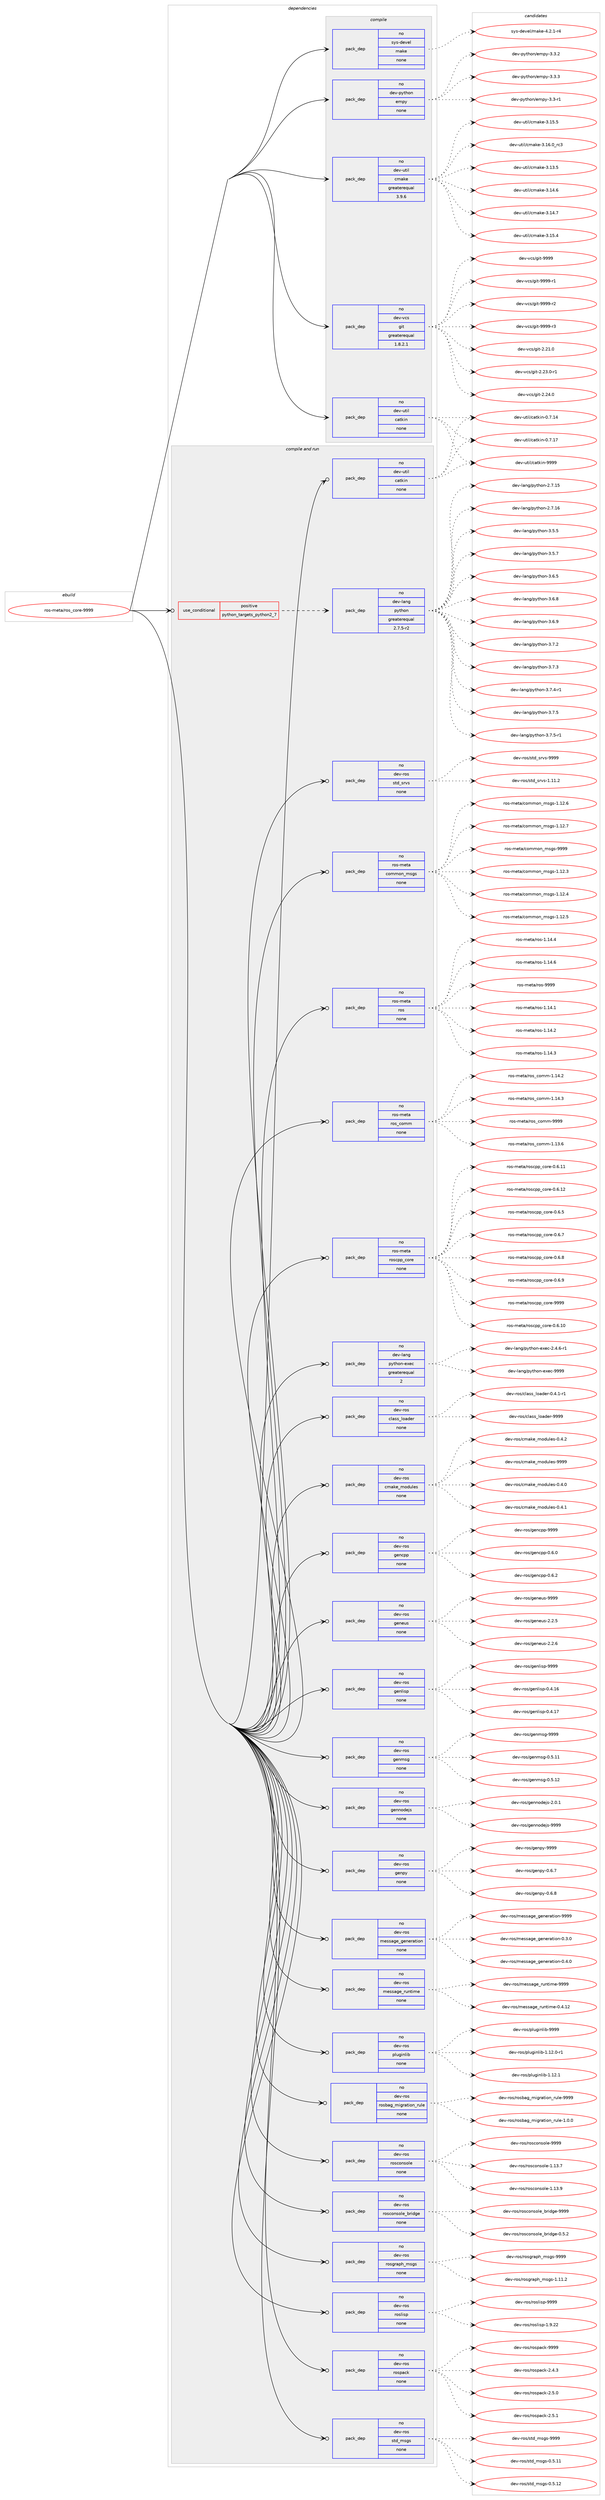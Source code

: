digraph prolog {

# *************
# Graph options
# *************

newrank=true;
concentrate=true;
compound=true;
graph [rankdir=LR,fontname=Helvetica,fontsize=10,ranksep=1.5];#, ranksep=2.5, nodesep=0.2];
edge  [arrowhead=vee];
node  [fontname=Helvetica,fontsize=10];

# **********
# The ebuild
# **********

subgraph cluster_leftcol {
color=gray;
rank=same;
label=<<i>ebuild</i>>;
id [label="ros-meta/ros_core-9999", color=red, width=4, href="../ros-meta/ros_core-9999.svg"];
}

# ****************
# The dependencies
# ****************

subgraph cluster_midcol {
color=gray;
label=<<i>dependencies</i>>;
subgraph cluster_compile {
fillcolor="#eeeeee";
style=filled;
label=<<i>compile</i>>;
subgraph pack626734 {
dependency848125 [label=<<TABLE BORDER="0" CELLBORDER="1" CELLSPACING="0" CELLPADDING="4" WIDTH="220"><TR><TD ROWSPAN="6" CELLPADDING="30">pack_dep</TD></TR><TR><TD WIDTH="110">no</TD></TR><TR><TD>dev-python</TD></TR><TR><TD>empy</TD></TR><TR><TD>none</TD></TR><TR><TD></TD></TR></TABLE>>, shape=none, color=blue];
}
id:e -> dependency848125:w [weight=20,style="solid",arrowhead="vee"];
subgraph pack626735 {
dependency848126 [label=<<TABLE BORDER="0" CELLBORDER="1" CELLSPACING="0" CELLPADDING="4" WIDTH="220"><TR><TD ROWSPAN="6" CELLPADDING="30">pack_dep</TD></TR><TR><TD WIDTH="110">no</TD></TR><TR><TD>dev-util</TD></TR><TR><TD>catkin</TD></TR><TR><TD>none</TD></TR><TR><TD></TD></TR></TABLE>>, shape=none, color=blue];
}
id:e -> dependency848126:w [weight=20,style="solid",arrowhead="vee"];
subgraph pack626736 {
dependency848127 [label=<<TABLE BORDER="0" CELLBORDER="1" CELLSPACING="0" CELLPADDING="4" WIDTH="220"><TR><TD ROWSPAN="6" CELLPADDING="30">pack_dep</TD></TR><TR><TD WIDTH="110">no</TD></TR><TR><TD>dev-util</TD></TR><TR><TD>cmake</TD></TR><TR><TD>greaterequal</TD></TR><TR><TD>3.9.6</TD></TR></TABLE>>, shape=none, color=blue];
}
id:e -> dependency848127:w [weight=20,style="solid",arrowhead="vee"];
subgraph pack626737 {
dependency848128 [label=<<TABLE BORDER="0" CELLBORDER="1" CELLSPACING="0" CELLPADDING="4" WIDTH="220"><TR><TD ROWSPAN="6" CELLPADDING="30">pack_dep</TD></TR><TR><TD WIDTH="110">no</TD></TR><TR><TD>dev-vcs</TD></TR><TR><TD>git</TD></TR><TR><TD>greaterequal</TD></TR><TR><TD>1.8.2.1</TD></TR></TABLE>>, shape=none, color=blue];
}
id:e -> dependency848128:w [weight=20,style="solid",arrowhead="vee"];
subgraph pack626738 {
dependency848129 [label=<<TABLE BORDER="0" CELLBORDER="1" CELLSPACING="0" CELLPADDING="4" WIDTH="220"><TR><TD ROWSPAN="6" CELLPADDING="30">pack_dep</TD></TR><TR><TD WIDTH="110">no</TD></TR><TR><TD>sys-devel</TD></TR><TR><TD>make</TD></TR><TR><TD>none</TD></TR><TR><TD></TD></TR></TABLE>>, shape=none, color=blue];
}
id:e -> dependency848129:w [weight=20,style="solid",arrowhead="vee"];
}
subgraph cluster_compileandrun {
fillcolor="#eeeeee";
style=filled;
label=<<i>compile and run</i>>;
subgraph cond206457 {
dependency848130 [label=<<TABLE BORDER="0" CELLBORDER="1" CELLSPACING="0" CELLPADDING="4"><TR><TD ROWSPAN="3" CELLPADDING="10">use_conditional</TD></TR><TR><TD>positive</TD></TR><TR><TD>python_targets_python2_7</TD></TR></TABLE>>, shape=none, color=red];
subgraph pack626739 {
dependency848131 [label=<<TABLE BORDER="0" CELLBORDER="1" CELLSPACING="0" CELLPADDING="4" WIDTH="220"><TR><TD ROWSPAN="6" CELLPADDING="30">pack_dep</TD></TR><TR><TD WIDTH="110">no</TD></TR><TR><TD>dev-lang</TD></TR><TR><TD>python</TD></TR><TR><TD>greaterequal</TD></TR><TR><TD>2.7.5-r2</TD></TR></TABLE>>, shape=none, color=blue];
}
dependency848130:e -> dependency848131:w [weight=20,style="dashed",arrowhead="vee"];
}
id:e -> dependency848130:w [weight=20,style="solid",arrowhead="odotvee"];
subgraph pack626740 {
dependency848132 [label=<<TABLE BORDER="0" CELLBORDER="1" CELLSPACING="0" CELLPADDING="4" WIDTH="220"><TR><TD ROWSPAN="6" CELLPADDING="30">pack_dep</TD></TR><TR><TD WIDTH="110">no</TD></TR><TR><TD>dev-lang</TD></TR><TR><TD>python-exec</TD></TR><TR><TD>greaterequal</TD></TR><TR><TD>2</TD></TR></TABLE>>, shape=none, color=blue];
}
id:e -> dependency848132:w [weight=20,style="solid",arrowhead="odotvee"];
subgraph pack626741 {
dependency848133 [label=<<TABLE BORDER="0" CELLBORDER="1" CELLSPACING="0" CELLPADDING="4" WIDTH="220"><TR><TD ROWSPAN="6" CELLPADDING="30">pack_dep</TD></TR><TR><TD WIDTH="110">no</TD></TR><TR><TD>dev-ros</TD></TR><TR><TD>class_loader</TD></TR><TR><TD>none</TD></TR><TR><TD></TD></TR></TABLE>>, shape=none, color=blue];
}
id:e -> dependency848133:w [weight=20,style="solid",arrowhead="odotvee"];
subgraph pack626742 {
dependency848134 [label=<<TABLE BORDER="0" CELLBORDER="1" CELLSPACING="0" CELLPADDING="4" WIDTH="220"><TR><TD ROWSPAN="6" CELLPADDING="30">pack_dep</TD></TR><TR><TD WIDTH="110">no</TD></TR><TR><TD>dev-ros</TD></TR><TR><TD>cmake_modules</TD></TR><TR><TD>none</TD></TR><TR><TD></TD></TR></TABLE>>, shape=none, color=blue];
}
id:e -> dependency848134:w [weight=20,style="solid",arrowhead="odotvee"];
subgraph pack626743 {
dependency848135 [label=<<TABLE BORDER="0" CELLBORDER="1" CELLSPACING="0" CELLPADDING="4" WIDTH="220"><TR><TD ROWSPAN="6" CELLPADDING="30">pack_dep</TD></TR><TR><TD WIDTH="110">no</TD></TR><TR><TD>dev-ros</TD></TR><TR><TD>gencpp</TD></TR><TR><TD>none</TD></TR><TR><TD></TD></TR></TABLE>>, shape=none, color=blue];
}
id:e -> dependency848135:w [weight=20,style="solid",arrowhead="odotvee"];
subgraph pack626744 {
dependency848136 [label=<<TABLE BORDER="0" CELLBORDER="1" CELLSPACING="0" CELLPADDING="4" WIDTH="220"><TR><TD ROWSPAN="6" CELLPADDING="30">pack_dep</TD></TR><TR><TD WIDTH="110">no</TD></TR><TR><TD>dev-ros</TD></TR><TR><TD>geneus</TD></TR><TR><TD>none</TD></TR><TR><TD></TD></TR></TABLE>>, shape=none, color=blue];
}
id:e -> dependency848136:w [weight=20,style="solid",arrowhead="odotvee"];
subgraph pack626745 {
dependency848137 [label=<<TABLE BORDER="0" CELLBORDER="1" CELLSPACING="0" CELLPADDING="4" WIDTH="220"><TR><TD ROWSPAN="6" CELLPADDING="30">pack_dep</TD></TR><TR><TD WIDTH="110">no</TD></TR><TR><TD>dev-ros</TD></TR><TR><TD>genlisp</TD></TR><TR><TD>none</TD></TR><TR><TD></TD></TR></TABLE>>, shape=none, color=blue];
}
id:e -> dependency848137:w [weight=20,style="solid",arrowhead="odotvee"];
subgraph pack626746 {
dependency848138 [label=<<TABLE BORDER="0" CELLBORDER="1" CELLSPACING="0" CELLPADDING="4" WIDTH="220"><TR><TD ROWSPAN="6" CELLPADDING="30">pack_dep</TD></TR><TR><TD WIDTH="110">no</TD></TR><TR><TD>dev-ros</TD></TR><TR><TD>genmsg</TD></TR><TR><TD>none</TD></TR><TR><TD></TD></TR></TABLE>>, shape=none, color=blue];
}
id:e -> dependency848138:w [weight=20,style="solid",arrowhead="odotvee"];
subgraph pack626747 {
dependency848139 [label=<<TABLE BORDER="0" CELLBORDER="1" CELLSPACING="0" CELLPADDING="4" WIDTH="220"><TR><TD ROWSPAN="6" CELLPADDING="30">pack_dep</TD></TR><TR><TD WIDTH="110">no</TD></TR><TR><TD>dev-ros</TD></TR><TR><TD>gennodejs</TD></TR><TR><TD>none</TD></TR><TR><TD></TD></TR></TABLE>>, shape=none, color=blue];
}
id:e -> dependency848139:w [weight=20,style="solid",arrowhead="odotvee"];
subgraph pack626748 {
dependency848140 [label=<<TABLE BORDER="0" CELLBORDER="1" CELLSPACING="0" CELLPADDING="4" WIDTH="220"><TR><TD ROWSPAN="6" CELLPADDING="30">pack_dep</TD></TR><TR><TD WIDTH="110">no</TD></TR><TR><TD>dev-ros</TD></TR><TR><TD>genpy</TD></TR><TR><TD>none</TD></TR><TR><TD></TD></TR></TABLE>>, shape=none, color=blue];
}
id:e -> dependency848140:w [weight=20,style="solid",arrowhead="odotvee"];
subgraph pack626749 {
dependency848141 [label=<<TABLE BORDER="0" CELLBORDER="1" CELLSPACING="0" CELLPADDING="4" WIDTH="220"><TR><TD ROWSPAN="6" CELLPADDING="30">pack_dep</TD></TR><TR><TD WIDTH="110">no</TD></TR><TR><TD>dev-ros</TD></TR><TR><TD>message_generation</TD></TR><TR><TD>none</TD></TR><TR><TD></TD></TR></TABLE>>, shape=none, color=blue];
}
id:e -> dependency848141:w [weight=20,style="solid",arrowhead="odotvee"];
subgraph pack626750 {
dependency848142 [label=<<TABLE BORDER="0" CELLBORDER="1" CELLSPACING="0" CELLPADDING="4" WIDTH="220"><TR><TD ROWSPAN="6" CELLPADDING="30">pack_dep</TD></TR><TR><TD WIDTH="110">no</TD></TR><TR><TD>dev-ros</TD></TR><TR><TD>message_runtime</TD></TR><TR><TD>none</TD></TR><TR><TD></TD></TR></TABLE>>, shape=none, color=blue];
}
id:e -> dependency848142:w [weight=20,style="solid",arrowhead="odotvee"];
subgraph pack626751 {
dependency848143 [label=<<TABLE BORDER="0" CELLBORDER="1" CELLSPACING="0" CELLPADDING="4" WIDTH="220"><TR><TD ROWSPAN="6" CELLPADDING="30">pack_dep</TD></TR><TR><TD WIDTH="110">no</TD></TR><TR><TD>dev-ros</TD></TR><TR><TD>pluginlib</TD></TR><TR><TD>none</TD></TR><TR><TD></TD></TR></TABLE>>, shape=none, color=blue];
}
id:e -> dependency848143:w [weight=20,style="solid",arrowhead="odotvee"];
subgraph pack626752 {
dependency848144 [label=<<TABLE BORDER="0" CELLBORDER="1" CELLSPACING="0" CELLPADDING="4" WIDTH="220"><TR><TD ROWSPAN="6" CELLPADDING="30">pack_dep</TD></TR><TR><TD WIDTH="110">no</TD></TR><TR><TD>dev-ros</TD></TR><TR><TD>rosbag_migration_rule</TD></TR><TR><TD>none</TD></TR><TR><TD></TD></TR></TABLE>>, shape=none, color=blue];
}
id:e -> dependency848144:w [weight=20,style="solid",arrowhead="odotvee"];
subgraph pack626753 {
dependency848145 [label=<<TABLE BORDER="0" CELLBORDER="1" CELLSPACING="0" CELLPADDING="4" WIDTH="220"><TR><TD ROWSPAN="6" CELLPADDING="30">pack_dep</TD></TR><TR><TD WIDTH="110">no</TD></TR><TR><TD>dev-ros</TD></TR><TR><TD>rosconsole</TD></TR><TR><TD>none</TD></TR><TR><TD></TD></TR></TABLE>>, shape=none, color=blue];
}
id:e -> dependency848145:w [weight=20,style="solid",arrowhead="odotvee"];
subgraph pack626754 {
dependency848146 [label=<<TABLE BORDER="0" CELLBORDER="1" CELLSPACING="0" CELLPADDING="4" WIDTH="220"><TR><TD ROWSPAN="6" CELLPADDING="30">pack_dep</TD></TR><TR><TD WIDTH="110">no</TD></TR><TR><TD>dev-ros</TD></TR><TR><TD>rosconsole_bridge</TD></TR><TR><TD>none</TD></TR><TR><TD></TD></TR></TABLE>>, shape=none, color=blue];
}
id:e -> dependency848146:w [weight=20,style="solid",arrowhead="odotvee"];
subgraph pack626755 {
dependency848147 [label=<<TABLE BORDER="0" CELLBORDER="1" CELLSPACING="0" CELLPADDING="4" WIDTH="220"><TR><TD ROWSPAN="6" CELLPADDING="30">pack_dep</TD></TR><TR><TD WIDTH="110">no</TD></TR><TR><TD>dev-ros</TD></TR><TR><TD>rosgraph_msgs</TD></TR><TR><TD>none</TD></TR><TR><TD></TD></TR></TABLE>>, shape=none, color=blue];
}
id:e -> dependency848147:w [weight=20,style="solid",arrowhead="odotvee"];
subgraph pack626756 {
dependency848148 [label=<<TABLE BORDER="0" CELLBORDER="1" CELLSPACING="0" CELLPADDING="4" WIDTH="220"><TR><TD ROWSPAN="6" CELLPADDING="30">pack_dep</TD></TR><TR><TD WIDTH="110">no</TD></TR><TR><TD>dev-ros</TD></TR><TR><TD>roslisp</TD></TR><TR><TD>none</TD></TR><TR><TD></TD></TR></TABLE>>, shape=none, color=blue];
}
id:e -> dependency848148:w [weight=20,style="solid",arrowhead="odotvee"];
subgraph pack626757 {
dependency848149 [label=<<TABLE BORDER="0" CELLBORDER="1" CELLSPACING="0" CELLPADDING="4" WIDTH="220"><TR><TD ROWSPAN="6" CELLPADDING="30">pack_dep</TD></TR><TR><TD WIDTH="110">no</TD></TR><TR><TD>dev-ros</TD></TR><TR><TD>rospack</TD></TR><TR><TD>none</TD></TR><TR><TD></TD></TR></TABLE>>, shape=none, color=blue];
}
id:e -> dependency848149:w [weight=20,style="solid",arrowhead="odotvee"];
subgraph pack626758 {
dependency848150 [label=<<TABLE BORDER="0" CELLBORDER="1" CELLSPACING="0" CELLPADDING="4" WIDTH="220"><TR><TD ROWSPAN="6" CELLPADDING="30">pack_dep</TD></TR><TR><TD WIDTH="110">no</TD></TR><TR><TD>dev-ros</TD></TR><TR><TD>std_msgs</TD></TR><TR><TD>none</TD></TR><TR><TD></TD></TR></TABLE>>, shape=none, color=blue];
}
id:e -> dependency848150:w [weight=20,style="solid",arrowhead="odotvee"];
subgraph pack626759 {
dependency848151 [label=<<TABLE BORDER="0" CELLBORDER="1" CELLSPACING="0" CELLPADDING="4" WIDTH="220"><TR><TD ROWSPAN="6" CELLPADDING="30">pack_dep</TD></TR><TR><TD WIDTH="110">no</TD></TR><TR><TD>dev-ros</TD></TR><TR><TD>std_srvs</TD></TR><TR><TD>none</TD></TR><TR><TD></TD></TR></TABLE>>, shape=none, color=blue];
}
id:e -> dependency848151:w [weight=20,style="solid",arrowhead="odotvee"];
subgraph pack626760 {
dependency848152 [label=<<TABLE BORDER="0" CELLBORDER="1" CELLSPACING="0" CELLPADDING="4" WIDTH="220"><TR><TD ROWSPAN="6" CELLPADDING="30">pack_dep</TD></TR><TR><TD WIDTH="110">no</TD></TR><TR><TD>dev-util</TD></TR><TR><TD>catkin</TD></TR><TR><TD>none</TD></TR><TR><TD></TD></TR></TABLE>>, shape=none, color=blue];
}
id:e -> dependency848152:w [weight=20,style="solid",arrowhead="odotvee"];
subgraph pack626761 {
dependency848153 [label=<<TABLE BORDER="0" CELLBORDER="1" CELLSPACING="0" CELLPADDING="4" WIDTH="220"><TR><TD ROWSPAN="6" CELLPADDING="30">pack_dep</TD></TR><TR><TD WIDTH="110">no</TD></TR><TR><TD>ros-meta</TD></TR><TR><TD>common_msgs</TD></TR><TR><TD>none</TD></TR><TR><TD></TD></TR></TABLE>>, shape=none, color=blue];
}
id:e -> dependency848153:w [weight=20,style="solid",arrowhead="odotvee"];
subgraph pack626762 {
dependency848154 [label=<<TABLE BORDER="0" CELLBORDER="1" CELLSPACING="0" CELLPADDING="4" WIDTH="220"><TR><TD ROWSPAN="6" CELLPADDING="30">pack_dep</TD></TR><TR><TD WIDTH="110">no</TD></TR><TR><TD>ros-meta</TD></TR><TR><TD>ros</TD></TR><TR><TD>none</TD></TR><TR><TD></TD></TR></TABLE>>, shape=none, color=blue];
}
id:e -> dependency848154:w [weight=20,style="solid",arrowhead="odotvee"];
subgraph pack626763 {
dependency848155 [label=<<TABLE BORDER="0" CELLBORDER="1" CELLSPACING="0" CELLPADDING="4" WIDTH="220"><TR><TD ROWSPAN="6" CELLPADDING="30">pack_dep</TD></TR><TR><TD WIDTH="110">no</TD></TR><TR><TD>ros-meta</TD></TR><TR><TD>ros_comm</TD></TR><TR><TD>none</TD></TR><TR><TD></TD></TR></TABLE>>, shape=none, color=blue];
}
id:e -> dependency848155:w [weight=20,style="solid",arrowhead="odotvee"];
subgraph pack626764 {
dependency848156 [label=<<TABLE BORDER="0" CELLBORDER="1" CELLSPACING="0" CELLPADDING="4" WIDTH="220"><TR><TD ROWSPAN="6" CELLPADDING="30">pack_dep</TD></TR><TR><TD WIDTH="110">no</TD></TR><TR><TD>ros-meta</TD></TR><TR><TD>roscpp_core</TD></TR><TR><TD>none</TD></TR><TR><TD></TD></TR></TABLE>>, shape=none, color=blue];
}
id:e -> dependency848156:w [weight=20,style="solid",arrowhead="odotvee"];
}
subgraph cluster_run {
fillcolor="#eeeeee";
style=filled;
label=<<i>run</i>>;
}
}

# **************
# The candidates
# **************

subgraph cluster_choices {
rank=same;
color=gray;
label=<<i>candidates</i>>;

subgraph choice626734 {
color=black;
nodesep=1;
choice1001011184511212111610411111047101109112121455146514511449 [label="dev-python/empy-3.3-r1", color=red, width=4,href="../dev-python/empy-3.3-r1.svg"];
choice1001011184511212111610411111047101109112121455146514650 [label="dev-python/empy-3.3.2", color=red, width=4,href="../dev-python/empy-3.3.2.svg"];
choice1001011184511212111610411111047101109112121455146514651 [label="dev-python/empy-3.3.3", color=red, width=4,href="../dev-python/empy-3.3.3.svg"];
dependency848125:e -> choice1001011184511212111610411111047101109112121455146514511449:w [style=dotted,weight="100"];
dependency848125:e -> choice1001011184511212111610411111047101109112121455146514650:w [style=dotted,weight="100"];
dependency848125:e -> choice1001011184511212111610411111047101109112121455146514651:w [style=dotted,weight="100"];
}
subgraph choice626735 {
color=black;
nodesep=1;
choice1001011184511711610510847999711610710511045484655464952 [label="dev-util/catkin-0.7.14", color=red, width=4,href="../dev-util/catkin-0.7.14.svg"];
choice1001011184511711610510847999711610710511045484655464955 [label="dev-util/catkin-0.7.17", color=red, width=4,href="../dev-util/catkin-0.7.17.svg"];
choice100101118451171161051084799971161071051104557575757 [label="dev-util/catkin-9999", color=red, width=4,href="../dev-util/catkin-9999.svg"];
dependency848126:e -> choice1001011184511711610510847999711610710511045484655464952:w [style=dotted,weight="100"];
dependency848126:e -> choice1001011184511711610510847999711610710511045484655464955:w [style=dotted,weight="100"];
dependency848126:e -> choice100101118451171161051084799971161071051104557575757:w [style=dotted,weight="100"];
}
subgraph choice626736 {
color=black;
nodesep=1;
choice1001011184511711610510847991099710710145514649514653 [label="dev-util/cmake-3.13.5", color=red, width=4,href="../dev-util/cmake-3.13.5.svg"];
choice1001011184511711610510847991099710710145514649524654 [label="dev-util/cmake-3.14.6", color=red, width=4,href="../dev-util/cmake-3.14.6.svg"];
choice1001011184511711610510847991099710710145514649524655 [label="dev-util/cmake-3.14.7", color=red, width=4,href="../dev-util/cmake-3.14.7.svg"];
choice1001011184511711610510847991099710710145514649534652 [label="dev-util/cmake-3.15.4", color=red, width=4,href="../dev-util/cmake-3.15.4.svg"];
choice1001011184511711610510847991099710710145514649534653 [label="dev-util/cmake-3.15.5", color=red, width=4,href="../dev-util/cmake-3.15.5.svg"];
choice1001011184511711610510847991099710710145514649544648951149951 [label="dev-util/cmake-3.16.0_rc3", color=red, width=4,href="../dev-util/cmake-3.16.0_rc3.svg"];
dependency848127:e -> choice1001011184511711610510847991099710710145514649514653:w [style=dotted,weight="100"];
dependency848127:e -> choice1001011184511711610510847991099710710145514649524654:w [style=dotted,weight="100"];
dependency848127:e -> choice1001011184511711610510847991099710710145514649524655:w [style=dotted,weight="100"];
dependency848127:e -> choice1001011184511711610510847991099710710145514649534652:w [style=dotted,weight="100"];
dependency848127:e -> choice1001011184511711610510847991099710710145514649534653:w [style=dotted,weight="100"];
dependency848127:e -> choice1001011184511711610510847991099710710145514649544648951149951:w [style=dotted,weight="100"];
}
subgraph choice626737 {
color=black;
nodesep=1;
choice10010111845118991154710310511645504650494648 [label="dev-vcs/git-2.21.0", color=red, width=4,href="../dev-vcs/git-2.21.0.svg"];
choice100101118451189911547103105116455046505146484511449 [label="dev-vcs/git-2.23.0-r1", color=red, width=4,href="../dev-vcs/git-2.23.0-r1.svg"];
choice10010111845118991154710310511645504650524648 [label="dev-vcs/git-2.24.0", color=red, width=4,href="../dev-vcs/git-2.24.0.svg"];
choice1001011184511899115471031051164557575757 [label="dev-vcs/git-9999", color=red, width=4,href="../dev-vcs/git-9999.svg"];
choice10010111845118991154710310511645575757574511449 [label="dev-vcs/git-9999-r1", color=red, width=4,href="../dev-vcs/git-9999-r1.svg"];
choice10010111845118991154710310511645575757574511450 [label="dev-vcs/git-9999-r2", color=red, width=4,href="../dev-vcs/git-9999-r2.svg"];
choice10010111845118991154710310511645575757574511451 [label="dev-vcs/git-9999-r3", color=red, width=4,href="../dev-vcs/git-9999-r3.svg"];
dependency848128:e -> choice10010111845118991154710310511645504650494648:w [style=dotted,weight="100"];
dependency848128:e -> choice100101118451189911547103105116455046505146484511449:w [style=dotted,weight="100"];
dependency848128:e -> choice10010111845118991154710310511645504650524648:w [style=dotted,weight="100"];
dependency848128:e -> choice1001011184511899115471031051164557575757:w [style=dotted,weight="100"];
dependency848128:e -> choice10010111845118991154710310511645575757574511449:w [style=dotted,weight="100"];
dependency848128:e -> choice10010111845118991154710310511645575757574511450:w [style=dotted,weight="100"];
dependency848128:e -> choice10010111845118991154710310511645575757574511451:w [style=dotted,weight="100"];
}
subgraph choice626738 {
color=black;
nodesep=1;
choice1151211154510010111810110847109971071014552465046494511452 [label="sys-devel/make-4.2.1-r4", color=red, width=4,href="../sys-devel/make-4.2.1-r4.svg"];
dependency848129:e -> choice1151211154510010111810110847109971071014552465046494511452:w [style=dotted,weight="100"];
}
subgraph choice626739 {
color=black;
nodesep=1;
choice10010111845108971101034711212111610411111045504655464953 [label="dev-lang/python-2.7.15", color=red, width=4,href="../dev-lang/python-2.7.15.svg"];
choice10010111845108971101034711212111610411111045504655464954 [label="dev-lang/python-2.7.16", color=red, width=4,href="../dev-lang/python-2.7.16.svg"];
choice100101118451089711010347112121116104111110455146534653 [label="dev-lang/python-3.5.5", color=red, width=4,href="../dev-lang/python-3.5.5.svg"];
choice100101118451089711010347112121116104111110455146534655 [label="dev-lang/python-3.5.7", color=red, width=4,href="../dev-lang/python-3.5.7.svg"];
choice100101118451089711010347112121116104111110455146544653 [label="dev-lang/python-3.6.5", color=red, width=4,href="../dev-lang/python-3.6.5.svg"];
choice100101118451089711010347112121116104111110455146544656 [label="dev-lang/python-3.6.8", color=red, width=4,href="../dev-lang/python-3.6.8.svg"];
choice100101118451089711010347112121116104111110455146544657 [label="dev-lang/python-3.6.9", color=red, width=4,href="../dev-lang/python-3.6.9.svg"];
choice100101118451089711010347112121116104111110455146554650 [label="dev-lang/python-3.7.2", color=red, width=4,href="../dev-lang/python-3.7.2.svg"];
choice100101118451089711010347112121116104111110455146554651 [label="dev-lang/python-3.7.3", color=red, width=4,href="../dev-lang/python-3.7.3.svg"];
choice1001011184510897110103471121211161041111104551465546524511449 [label="dev-lang/python-3.7.4-r1", color=red, width=4,href="../dev-lang/python-3.7.4-r1.svg"];
choice100101118451089711010347112121116104111110455146554653 [label="dev-lang/python-3.7.5", color=red, width=4,href="../dev-lang/python-3.7.5.svg"];
choice1001011184510897110103471121211161041111104551465546534511449 [label="dev-lang/python-3.7.5-r1", color=red, width=4,href="../dev-lang/python-3.7.5-r1.svg"];
dependency848131:e -> choice10010111845108971101034711212111610411111045504655464953:w [style=dotted,weight="100"];
dependency848131:e -> choice10010111845108971101034711212111610411111045504655464954:w [style=dotted,weight="100"];
dependency848131:e -> choice100101118451089711010347112121116104111110455146534653:w [style=dotted,weight="100"];
dependency848131:e -> choice100101118451089711010347112121116104111110455146534655:w [style=dotted,weight="100"];
dependency848131:e -> choice100101118451089711010347112121116104111110455146544653:w [style=dotted,weight="100"];
dependency848131:e -> choice100101118451089711010347112121116104111110455146544656:w [style=dotted,weight="100"];
dependency848131:e -> choice100101118451089711010347112121116104111110455146544657:w [style=dotted,weight="100"];
dependency848131:e -> choice100101118451089711010347112121116104111110455146554650:w [style=dotted,weight="100"];
dependency848131:e -> choice100101118451089711010347112121116104111110455146554651:w [style=dotted,weight="100"];
dependency848131:e -> choice1001011184510897110103471121211161041111104551465546524511449:w [style=dotted,weight="100"];
dependency848131:e -> choice100101118451089711010347112121116104111110455146554653:w [style=dotted,weight="100"];
dependency848131:e -> choice1001011184510897110103471121211161041111104551465546534511449:w [style=dotted,weight="100"];
}
subgraph choice626740 {
color=black;
nodesep=1;
choice10010111845108971101034711212111610411111045101120101994550465246544511449 [label="dev-lang/python-exec-2.4.6-r1", color=red, width=4,href="../dev-lang/python-exec-2.4.6-r1.svg"];
choice10010111845108971101034711212111610411111045101120101994557575757 [label="dev-lang/python-exec-9999", color=red, width=4,href="../dev-lang/python-exec-9999.svg"];
dependency848132:e -> choice10010111845108971101034711212111610411111045101120101994550465246544511449:w [style=dotted,weight="100"];
dependency848132:e -> choice10010111845108971101034711212111610411111045101120101994557575757:w [style=dotted,weight="100"];
}
subgraph choice626741 {
color=black;
nodesep=1;
choice1001011184511411111547991089711511595108111971001011144548465246494511449 [label="dev-ros/class_loader-0.4.1-r1", color=red, width=4,href="../dev-ros/class_loader-0.4.1-r1.svg"];
choice1001011184511411111547991089711511595108111971001011144557575757 [label="dev-ros/class_loader-9999", color=red, width=4,href="../dev-ros/class_loader-9999.svg"];
dependency848133:e -> choice1001011184511411111547991089711511595108111971001011144548465246494511449:w [style=dotted,weight="100"];
dependency848133:e -> choice1001011184511411111547991089711511595108111971001011144557575757:w [style=dotted,weight="100"];
}
subgraph choice626742 {
color=black;
nodesep=1;
choice1001011184511411111547991099710710195109111100117108101115454846524648 [label="dev-ros/cmake_modules-0.4.0", color=red, width=4,href="../dev-ros/cmake_modules-0.4.0.svg"];
choice1001011184511411111547991099710710195109111100117108101115454846524649 [label="dev-ros/cmake_modules-0.4.1", color=red, width=4,href="../dev-ros/cmake_modules-0.4.1.svg"];
choice1001011184511411111547991099710710195109111100117108101115454846524650 [label="dev-ros/cmake_modules-0.4.2", color=red, width=4,href="../dev-ros/cmake_modules-0.4.2.svg"];
choice10010111845114111115479910997107101951091111001171081011154557575757 [label="dev-ros/cmake_modules-9999", color=red, width=4,href="../dev-ros/cmake_modules-9999.svg"];
dependency848134:e -> choice1001011184511411111547991099710710195109111100117108101115454846524648:w [style=dotted,weight="100"];
dependency848134:e -> choice1001011184511411111547991099710710195109111100117108101115454846524649:w [style=dotted,weight="100"];
dependency848134:e -> choice1001011184511411111547991099710710195109111100117108101115454846524650:w [style=dotted,weight="100"];
dependency848134:e -> choice10010111845114111115479910997107101951091111001171081011154557575757:w [style=dotted,weight="100"];
}
subgraph choice626743 {
color=black;
nodesep=1;
choice100101118451141111154710310111099112112454846544648 [label="dev-ros/gencpp-0.6.0", color=red, width=4,href="../dev-ros/gencpp-0.6.0.svg"];
choice100101118451141111154710310111099112112454846544650 [label="dev-ros/gencpp-0.6.2", color=red, width=4,href="../dev-ros/gencpp-0.6.2.svg"];
choice1001011184511411111547103101110991121124557575757 [label="dev-ros/gencpp-9999", color=red, width=4,href="../dev-ros/gencpp-9999.svg"];
dependency848135:e -> choice100101118451141111154710310111099112112454846544648:w [style=dotted,weight="100"];
dependency848135:e -> choice100101118451141111154710310111099112112454846544650:w [style=dotted,weight="100"];
dependency848135:e -> choice1001011184511411111547103101110991121124557575757:w [style=dotted,weight="100"];
}
subgraph choice626744 {
color=black;
nodesep=1;
choice1001011184511411111547103101110101117115455046504653 [label="dev-ros/geneus-2.2.5", color=red, width=4,href="../dev-ros/geneus-2.2.5.svg"];
choice1001011184511411111547103101110101117115455046504654 [label="dev-ros/geneus-2.2.6", color=red, width=4,href="../dev-ros/geneus-2.2.6.svg"];
choice10010111845114111115471031011101011171154557575757 [label="dev-ros/geneus-9999", color=red, width=4,href="../dev-ros/geneus-9999.svg"];
dependency848136:e -> choice1001011184511411111547103101110101117115455046504653:w [style=dotted,weight="100"];
dependency848136:e -> choice1001011184511411111547103101110101117115455046504654:w [style=dotted,weight="100"];
dependency848136:e -> choice10010111845114111115471031011101011171154557575757:w [style=dotted,weight="100"];
}
subgraph choice626745 {
color=black;
nodesep=1;
choice100101118451141111154710310111010810511511245484652464954 [label="dev-ros/genlisp-0.4.16", color=red, width=4,href="../dev-ros/genlisp-0.4.16.svg"];
choice100101118451141111154710310111010810511511245484652464955 [label="dev-ros/genlisp-0.4.17", color=red, width=4,href="../dev-ros/genlisp-0.4.17.svg"];
choice10010111845114111115471031011101081051151124557575757 [label="dev-ros/genlisp-9999", color=red, width=4,href="../dev-ros/genlisp-9999.svg"];
dependency848137:e -> choice100101118451141111154710310111010810511511245484652464954:w [style=dotted,weight="100"];
dependency848137:e -> choice100101118451141111154710310111010810511511245484652464955:w [style=dotted,weight="100"];
dependency848137:e -> choice10010111845114111115471031011101081051151124557575757:w [style=dotted,weight="100"];
}
subgraph choice626746 {
color=black;
nodesep=1;
choice100101118451141111154710310111010911510345484653464949 [label="dev-ros/genmsg-0.5.11", color=red, width=4,href="../dev-ros/genmsg-0.5.11.svg"];
choice100101118451141111154710310111010911510345484653464950 [label="dev-ros/genmsg-0.5.12", color=red, width=4,href="../dev-ros/genmsg-0.5.12.svg"];
choice10010111845114111115471031011101091151034557575757 [label="dev-ros/genmsg-9999", color=red, width=4,href="../dev-ros/genmsg-9999.svg"];
dependency848138:e -> choice100101118451141111154710310111010911510345484653464949:w [style=dotted,weight="100"];
dependency848138:e -> choice100101118451141111154710310111010911510345484653464950:w [style=dotted,weight="100"];
dependency848138:e -> choice10010111845114111115471031011101091151034557575757:w [style=dotted,weight="100"];
}
subgraph choice626747 {
color=black;
nodesep=1;
choice1001011184511411111547103101110110111100101106115455046484649 [label="dev-ros/gennodejs-2.0.1", color=red, width=4,href="../dev-ros/gennodejs-2.0.1.svg"];
choice10010111845114111115471031011101101111001011061154557575757 [label="dev-ros/gennodejs-9999", color=red, width=4,href="../dev-ros/gennodejs-9999.svg"];
dependency848139:e -> choice1001011184511411111547103101110110111100101106115455046484649:w [style=dotted,weight="100"];
dependency848139:e -> choice10010111845114111115471031011101101111001011061154557575757:w [style=dotted,weight="100"];
}
subgraph choice626748 {
color=black;
nodesep=1;
choice1001011184511411111547103101110112121454846544655 [label="dev-ros/genpy-0.6.7", color=red, width=4,href="../dev-ros/genpy-0.6.7.svg"];
choice1001011184511411111547103101110112121454846544656 [label="dev-ros/genpy-0.6.8", color=red, width=4,href="../dev-ros/genpy-0.6.8.svg"];
choice10010111845114111115471031011101121214557575757 [label="dev-ros/genpy-9999", color=red, width=4,href="../dev-ros/genpy-9999.svg"];
dependency848140:e -> choice1001011184511411111547103101110112121454846544655:w [style=dotted,weight="100"];
dependency848140:e -> choice1001011184511411111547103101110112121454846544656:w [style=dotted,weight="100"];
dependency848140:e -> choice10010111845114111115471031011101121214557575757:w [style=dotted,weight="100"];
}
subgraph choice626749 {
color=black;
nodesep=1;
choice1001011184511411111547109101115115971031019510310111010111497116105111110454846514648 [label="dev-ros/message_generation-0.3.0", color=red, width=4,href="../dev-ros/message_generation-0.3.0.svg"];
choice1001011184511411111547109101115115971031019510310111010111497116105111110454846524648 [label="dev-ros/message_generation-0.4.0", color=red, width=4,href="../dev-ros/message_generation-0.4.0.svg"];
choice10010111845114111115471091011151159710310195103101110101114971161051111104557575757 [label="dev-ros/message_generation-9999", color=red, width=4,href="../dev-ros/message_generation-9999.svg"];
dependency848141:e -> choice1001011184511411111547109101115115971031019510310111010111497116105111110454846514648:w [style=dotted,weight="100"];
dependency848141:e -> choice1001011184511411111547109101115115971031019510310111010111497116105111110454846524648:w [style=dotted,weight="100"];
dependency848141:e -> choice10010111845114111115471091011151159710310195103101110101114971161051111104557575757:w [style=dotted,weight="100"];
}
subgraph choice626750 {
color=black;
nodesep=1;
choice1001011184511411111547109101115115971031019511411711011610510910145484652464950 [label="dev-ros/message_runtime-0.4.12", color=red, width=4,href="../dev-ros/message_runtime-0.4.12.svg"];
choice100101118451141111154710910111511597103101951141171101161051091014557575757 [label="dev-ros/message_runtime-9999", color=red, width=4,href="../dev-ros/message_runtime-9999.svg"];
dependency848142:e -> choice1001011184511411111547109101115115971031019511411711011610510910145484652464950:w [style=dotted,weight="100"];
dependency848142:e -> choice100101118451141111154710910111511597103101951141171101161051091014557575757:w [style=dotted,weight="100"];
}
subgraph choice626751 {
color=black;
nodesep=1;
choice100101118451141111154711210811710310511010810598454946495046484511449 [label="dev-ros/pluginlib-1.12.0-r1", color=red, width=4,href="../dev-ros/pluginlib-1.12.0-r1.svg"];
choice10010111845114111115471121081171031051101081059845494649504649 [label="dev-ros/pluginlib-1.12.1", color=red, width=4,href="../dev-ros/pluginlib-1.12.1.svg"];
choice1001011184511411111547112108117103105110108105984557575757 [label="dev-ros/pluginlib-9999", color=red, width=4,href="../dev-ros/pluginlib-9999.svg"];
dependency848143:e -> choice100101118451141111154711210811710310511010810598454946495046484511449:w [style=dotted,weight="100"];
dependency848143:e -> choice10010111845114111115471121081171031051101081059845494649504649:w [style=dotted,weight="100"];
dependency848143:e -> choice1001011184511411111547112108117103105110108105984557575757:w [style=dotted,weight="100"];
}
subgraph choice626752 {
color=black;
nodesep=1;
choice10010111845114111115471141111159897103951091051031149711610511111095114117108101454946484648 [label="dev-ros/rosbag_migration_rule-1.0.0", color=red, width=4,href="../dev-ros/rosbag_migration_rule-1.0.0.svg"];
choice100101118451141111154711411111598971039510910510311497116105111110951141171081014557575757 [label="dev-ros/rosbag_migration_rule-9999", color=red, width=4,href="../dev-ros/rosbag_migration_rule-9999.svg"];
dependency848144:e -> choice10010111845114111115471141111159897103951091051031149711610511111095114117108101454946484648:w [style=dotted,weight="100"];
dependency848144:e -> choice100101118451141111154711411111598971039510910510311497116105111110951141171081014557575757:w [style=dotted,weight="100"];
}
subgraph choice626753 {
color=black;
nodesep=1;
choice10010111845114111115471141111159911111011511110810145494649514655 [label="dev-ros/rosconsole-1.13.7", color=red, width=4,href="../dev-ros/rosconsole-1.13.7.svg"];
choice10010111845114111115471141111159911111011511110810145494649514657 [label="dev-ros/rosconsole-1.13.9", color=red, width=4,href="../dev-ros/rosconsole-1.13.9.svg"];
choice1001011184511411111547114111115991111101151111081014557575757 [label="dev-ros/rosconsole-9999", color=red, width=4,href="../dev-ros/rosconsole-9999.svg"];
dependency848145:e -> choice10010111845114111115471141111159911111011511110810145494649514655:w [style=dotted,weight="100"];
dependency848145:e -> choice10010111845114111115471141111159911111011511110810145494649514657:w [style=dotted,weight="100"];
dependency848145:e -> choice1001011184511411111547114111115991111101151111081014557575757:w [style=dotted,weight="100"];
}
subgraph choice626754 {
color=black;
nodesep=1;
choice1001011184511411111547114111115991111101151111081019598114105100103101454846534650 [label="dev-ros/rosconsole_bridge-0.5.2", color=red, width=4,href="../dev-ros/rosconsole_bridge-0.5.2.svg"];
choice10010111845114111115471141111159911111011511110810195981141051001031014557575757 [label="dev-ros/rosconsole_bridge-9999", color=red, width=4,href="../dev-ros/rosconsole_bridge-9999.svg"];
dependency848146:e -> choice1001011184511411111547114111115991111101151111081019598114105100103101454846534650:w [style=dotted,weight="100"];
dependency848146:e -> choice10010111845114111115471141111159911111011511110810195981141051001031014557575757:w [style=dotted,weight="100"];
}
subgraph choice626755 {
color=black;
nodesep=1;
choice1001011184511411111547114111115103114971121049510911510311545494649494650 [label="dev-ros/rosgraph_msgs-1.11.2", color=red, width=4,href="../dev-ros/rosgraph_msgs-1.11.2.svg"];
choice100101118451141111154711411111510311497112104951091151031154557575757 [label="dev-ros/rosgraph_msgs-9999", color=red, width=4,href="../dev-ros/rosgraph_msgs-9999.svg"];
dependency848147:e -> choice1001011184511411111547114111115103114971121049510911510311545494649494650:w [style=dotted,weight="100"];
dependency848147:e -> choice100101118451141111154711411111510311497112104951091151031154557575757:w [style=dotted,weight="100"];
}
subgraph choice626756 {
color=black;
nodesep=1;
choice100101118451141111154711411111510810511511245494657465050 [label="dev-ros/roslisp-1.9.22", color=red, width=4,href="../dev-ros/roslisp-1.9.22.svg"];
choice10010111845114111115471141111151081051151124557575757 [label="dev-ros/roslisp-9999", color=red, width=4,href="../dev-ros/roslisp-9999.svg"];
dependency848148:e -> choice100101118451141111154711411111510810511511245494657465050:w [style=dotted,weight="100"];
dependency848148:e -> choice10010111845114111115471141111151081051151124557575757:w [style=dotted,weight="100"];
}
subgraph choice626757 {
color=black;
nodesep=1;
choice10010111845114111115471141111151129799107455046524651 [label="dev-ros/rospack-2.4.3", color=red, width=4,href="../dev-ros/rospack-2.4.3.svg"];
choice10010111845114111115471141111151129799107455046534648 [label="dev-ros/rospack-2.5.0", color=red, width=4,href="../dev-ros/rospack-2.5.0.svg"];
choice10010111845114111115471141111151129799107455046534649 [label="dev-ros/rospack-2.5.1", color=red, width=4,href="../dev-ros/rospack-2.5.1.svg"];
choice100101118451141111154711411111511297991074557575757 [label="dev-ros/rospack-9999", color=red, width=4,href="../dev-ros/rospack-9999.svg"];
dependency848149:e -> choice10010111845114111115471141111151129799107455046524651:w [style=dotted,weight="100"];
dependency848149:e -> choice10010111845114111115471141111151129799107455046534648:w [style=dotted,weight="100"];
dependency848149:e -> choice10010111845114111115471141111151129799107455046534649:w [style=dotted,weight="100"];
dependency848149:e -> choice100101118451141111154711411111511297991074557575757:w [style=dotted,weight="100"];
}
subgraph choice626758 {
color=black;
nodesep=1;
choice10010111845114111115471151161009510911510311545484653464949 [label="dev-ros/std_msgs-0.5.11", color=red, width=4,href="../dev-ros/std_msgs-0.5.11.svg"];
choice10010111845114111115471151161009510911510311545484653464950 [label="dev-ros/std_msgs-0.5.12", color=red, width=4,href="../dev-ros/std_msgs-0.5.12.svg"];
choice1001011184511411111547115116100951091151031154557575757 [label="dev-ros/std_msgs-9999", color=red, width=4,href="../dev-ros/std_msgs-9999.svg"];
dependency848150:e -> choice10010111845114111115471151161009510911510311545484653464949:w [style=dotted,weight="100"];
dependency848150:e -> choice10010111845114111115471151161009510911510311545484653464950:w [style=dotted,weight="100"];
dependency848150:e -> choice1001011184511411111547115116100951091151031154557575757:w [style=dotted,weight="100"];
}
subgraph choice626759 {
color=black;
nodesep=1;
choice10010111845114111115471151161009511511411811545494649494650 [label="dev-ros/std_srvs-1.11.2", color=red, width=4,href="../dev-ros/std_srvs-1.11.2.svg"];
choice1001011184511411111547115116100951151141181154557575757 [label="dev-ros/std_srvs-9999", color=red, width=4,href="../dev-ros/std_srvs-9999.svg"];
dependency848151:e -> choice10010111845114111115471151161009511511411811545494649494650:w [style=dotted,weight="100"];
dependency848151:e -> choice1001011184511411111547115116100951151141181154557575757:w [style=dotted,weight="100"];
}
subgraph choice626760 {
color=black;
nodesep=1;
choice1001011184511711610510847999711610710511045484655464952 [label="dev-util/catkin-0.7.14", color=red, width=4,href="../dev-util/catkin-0.7.14.svg"];
choice1001011184511711610510847999711610710511045484655464955 [label="dev-util/catkin-0.7.17", color=red, width=4,href="../dev-util/catkin-0.7.17.svg"];
choice100101118451171161051084799971161071051104557575757 [label="dev-util/catkin-9999", color=red, width=4,href="../dev-util/catkin-9999.svg"];
dependency848152:e -> choice1001011184511711610510847999711610710511045484655464952:w [style=dotted,weight="100"];
dependency848152:e -> choice1001011184511711610510847999711610710511045484655464955:w [style=dotted,weight="100"];
dependency848152:e -> choice100101118451171161051084799971161071051104557575757:w [style=dotted,weight="100"];
}
subgraph choice626761 {
color=black;
nodesep=1;
choice114111115451091011169747991111091091111109510911510311545494649504651 [label="ros-meta/common_msgs-1.12.3", color=red, width=4,href="../ros-meta/common_msgs-1.12.3.svg"];
choice114111115451091011169747991111091091111109510911510311545494649504652 [label="ros-meta/common_msgs-1.12.4", color=red, width=4,href="../ros-meta/common_msgs-1.12.4.svg"];
choice114111115451091011169747991111091091111109510911510311545494649504653 [label="ros-meta/common_msgs-1.12.5", color=red, width=4,href="../ros-meta/common_msgs-1.12.5.svg"];
choice114111115451091011169747991111091091111109510911510311545494649504654 [label="ros-meta/common_msgs-1.12.6", color=red, width=4,href="../ros-meta/common_msgs-1.12.6.svg"];
choice114111115451091011169747991111091091111109510911510311545494649504655 [label="ros-meta/common_msgs-1.12.7", color=red, width=4,href="../ros-meta/common_msgs-1.12.7.svg"];
choice11411111545109101116974799111109109111110951091151031154557575757 [label="ros-meta/common_msgs-9999", color=red, width=4,href="../ros-meta/common_msgs-9999.svg"];
dependency848153:e -> choice114111115451091011169747991111091091111109510911510311545494649504651:w [style=dotted,weight="100"];
dependency848153:e -> choice114111115451091011169747991111091091111109510911510311545494649504652:w [style=dotted,weight="100"];
dependency848153:e -> choice114111115451091011169747991111091091111109510911510311545494649504653:w [style=dotted,weight="100"];
dependency848153:e -> choice114111115451091011169747991111091091111109510911510311545494649504654:w [style=dotted,weight="100"];
dependency848153:e -> choice114111115451091011169747991111091091111109510911510311545494649504655:w [style=dotted,weight="100"];
dependency848153:e -> choice11411111545109101116974799111109109111110951091151031154557575757:w [style=dotted,weight="100"];
}
subgraph choice626762 {
color=black;
nodesep=1;
choice11411111545109101116974711411111545494649524649 [label="ros-meta/ros-1.14.1", color=red, width=4,href="../ros-meta/ros-1.14.1.svg"];
choice11411111545109101116974711411111545494649524650 [label="ros-meta/ros-1.14.2", color=red, width=4,href="../ros-meta/ros-1.14.2.svg"];
choice11411111545109101116974711411111545494649524651 [label="ros-meta/ros-1.14.3", color=red, width=4,href="../ros-meta/ros-1.14.3.svg"];
choice11411111545109101116974711411111545494649524652 [label="ros-meta/ros-1.14.4", color=red, width=4,href="../ros-meta/ros-1.14.4.svg"];
choice11411111545109101116974711411111545494649524654 [label="ros-meta/ros-1.14.6", color=red, width=4,href="../ros-meta/ros-1.14.6.svg"];
choice1141111154510910111697471141111154557575757 [label="ros-meta/ros-9999", color=red, width=4,href="../ros-meta/ros-9999.svg"];
dependency848154:e -> choice11411111545109101116974711411111545494649524649:w [style=dotted,weight="100"];
dependency848154:e -> choice11411111545109101116974711411111545494649524650:w [style=dotted,weight="100"];
dependency848154:e -> choice11411111545109101116974711411111545494649524651:w [style=dotted,weight="100"];
dependency848154:e -> choice11411111545109101116974711411111545494649524652:w [style=dotted,weight="100"];
dependency848154:e -> choice11411111545109101116974711411111545494649524654:w [style=dotted,weight="100"];
dependency848154:e -> choice1141111154510910111697471141111154557575757:w [style=dotted,weight="100"];
}
subgraph choice626763 {
color=black;
nodesep=1;
choice114111115451091011169747114111115959911110910945494649514654 [label="ros-meta/ros_comm-1.13.6", color=red, width=4,href="../ros-meta/ros_comm-1.13.6.svg"];
choice114111115451091011169747114111115959911110910945494649524650 [label="ros-meta/ros_comm-1.14.2", color=red, width=4,href="../ros-meta/ros_comm-1.14.2.svg"];
choice114111115451091011169747114111115959911110910945494649524651 [label="ros-meta/ros_comm-1.14.3", color=red, width=4,href="../ros-meta/ros_comm-1.14.3.svg"];
choice11411111545109101116974711411111595991111091094557575757 [label="ros-meta/ros_comm-9999", color=red, width=4,href="../ros-meta/ros_comm-9999.svg"];
dependency848155:e -> choice114111115451091011169747114111115959911110910945494649514654:w [style=dotted,weight="100"];
dependency848155:e -> choice114111115451091011169747114111115959911110910945494649524650:w [style=dotted,weight="100"];
dependency848155:e -> choice114111115451091011169747114111115959911110910945494649524651:w [style=dotted,weight="100"];
dependency848155:e -> choice11411111545109101116974711411111595991111091094557575757:w [style=dotted,weight="100"];
}
subgraph choice626764 {
color=black;
nodesep=1;
choice11411111545109101116974711411111599112112959911111410145484654464948 [label="ros-meta/roscpp_core-0.6.10", color=red, width=4,href="../ros-meta/roscpp_core-0.6.10.svg"];
choice11411111545109101116974711411111599112112959911111410145484654464949 [label="ros-meta/roscpp_core-0.6.11", color=red, width=4,href="../ros-meta/roscpp_core-0.6.11.svg"];
choice11411111545109101116974711411111599112112959911111410145484654464950 [label="ros-meta/roscpp_core-0.6.12", color=red, width=4,href="../ros-meta/roscpp_core-0.6.12.svg"];
choice114111115451091011169747114111115991121129599111114101454846544653 [label="ros-meta/roscpp_core-0.6.5", color=red, width=4,href="../ros-meta/roscpp_core-0.6.5.svg"];
choice114111115451091011169747114111115991121129599111114101454846544655 [label="ros-meta/roscpp_core-0.6.7", color=red, width=4,href="../ros-meta/roscpp_core-0.6.7.svg"];
choice114111115451091011169747114111115991121129599111114101454846544656 [label="ros-meta/roscpp_core-0.6.8", color=red, width=4,href="../ros-meta/roscpp_core-0.6.8.svg"];
choice114111115451091011169747114111115991121129599111114101454846544657 [label="ros-meta/roscpp_core-0.6.9", color=red, width=4,href="../ros-meta/roscpp_core-0.6.9.svg"];
choice1141111154510910111697471141111159911211295991111141014557575757 [label="ros-meta/roscpp_core-9999", color=red, width=4,href="../ros-meta/roscpp_core-9999.svg"];
dependency848156:e -> choice11411111545109101116974711411111599112112959911111410145484654464948:w [style=dotted,weight="100"];
dependency848156:e -> choice11411111545109101116974711411111599112112959911111410145484654464949:w [style=dotted,weight="100"];
dependency848156:e -> choice11411111545109101116974711411111599112112959911111410145484654464950:w [style=dotted,weight="100"];
dependency848156:e -> choice114111115451091011169747114111115991121129599111114101454846544653:w [style=dotted,weight="100"];
dependency848156:e -> choice114111115451091011169747114111115991121129599111114101454846544655:w [style=dotted,weight="100"];
dependency848156:e -> choice114111115451091011169747114111115991121129599111114101454846544656:w [style=dotted,weight="100"];
dependency848156:e -> choice114111115451091011169747114111115991121129599111114101454846544657:w [style=dotted,weight="100"];
dependency848156:e -> choice1141111154510910111697471141111159911211295991111141014557575757:w [style=dotted,weight="100"];
}
}

}
